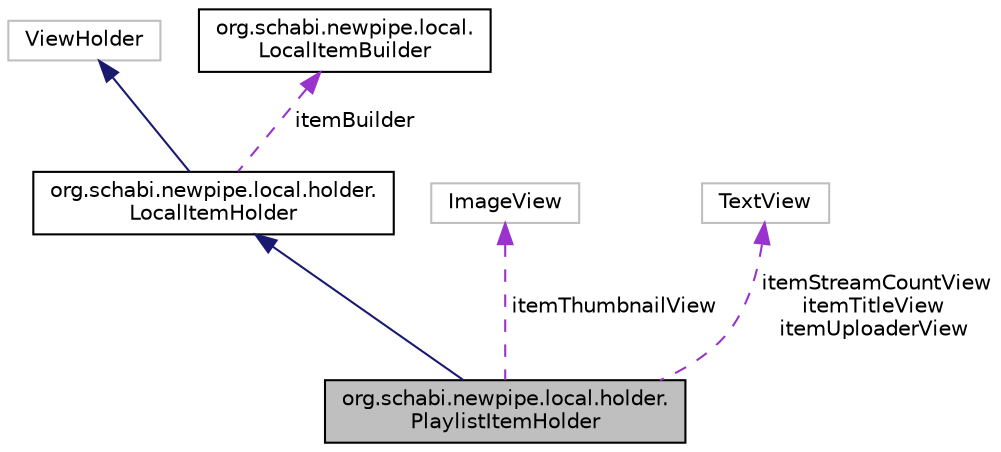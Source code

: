 digraph "org.schabi.newpipe.local.holder.PlaylistItemHolder"
{
 // LATEX_PDF_SIZE
  edge [fontname="Helvetica",fontsize="10",labelfontname="Helvetica",labelfontsize="10"];
  node [fontname="Helvetica",fontsize="10",shape=record];
  Node7 [label="org.schabi.newpipe.local.holder.\lPlaylistItemHolder",height=0.2,width=0.4,color="black", fillcolor="grey75", style="filled", fontcolor="black",tooltip=" "];
  Node8 -> Node7 [dir="back",color="midnightblue",fontsize="10",style="solid",fontname="Helvetica"];
  Node8 [label="org.schabi.newpipe.local.holder.\lLocalItemHolder",height=0.2,width=0.4,color="black", fillcolor="white", style="filled",URL="$classorg_1_1schabi_1_1newpipe_1_1local_1_1holder_1_1_local_item_holder.html",tooltip=" "];
  Node9 -> Node8 [dir="back",color="midnightblue",fontsize="10",style="solid",fontname="Helvetica"];
  Node9 [label="ViewHolder",height=0.2,width=0.4,color="grey75", fillcolor="white", style="filled",tooltip=" "];
  Node10 -> Node8 [dir="back",color="darkorchid3",fontsize="10",style="dashed",label=" itemBuilder" ,fontname="Helvetica"];
  Node10 [label="org.schabi.newpipe.local.\lLocalItemBuilder",height=0.2,width=0.4,color="black", fillcolor="white", style="filled",URL="$classorg_1_1schabi_1_1newpipe_1_1local_1_1_local_item_builder.html",tooltip=" "];
  Node11 -> Node7 [dir="back",color="darkorchid3",fontsize="10",style="dashed",label=" itemThumbnailView" ,fontname="Helvetica"];
  Node11 [label="ImageView",height=0.2,width=0.4,color="grey75", fillcolor="white", style="filled",tooltip=" "];
  Node12 -> Node7 [dir="back",color="darkorchid3",fontsize="10",style="dashed",label=" itemStreamCountView\nitemTitleView\nitemUploaderView" ,fontname="Helvetica"];
  Node12 [label="TextView",height=0.2,width=0.4,color="grey75", fillcolor="white", style="filled",tooltip=" "];
}
